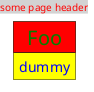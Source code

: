 {
  "sha1": "9j08c1xv07oh1k2l60d60bgyu9n1o3o",
  "insertion": {
    "when": "2024-05-30T20:48:21.694Z",
    "url": "https://github.com/plantuml/plantuml/pull/980",
    "user": "plantuml@gmail.com"
  }
}
@startuml
<style>
document {
  header {
    FontColor red
    BackgroundColor lightGray
  }
}
  
object {
  FontColor blue
  BackgroundColor yellow
	  
  header {
    FontSize 20
    FontColor green
    BackgroundColor red
  }
}
</style>

header some page header

Object Foo {
  dummy
}
@enduml
